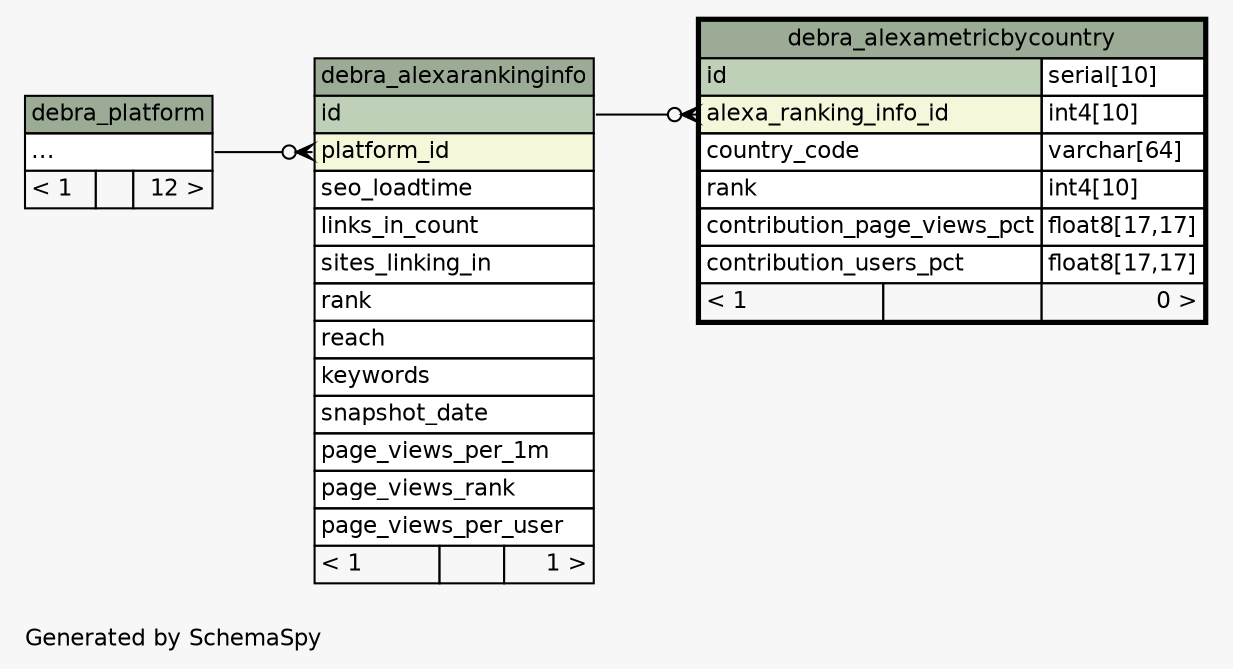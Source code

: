 // dot 2.36.0 on Linux 3.17.0-rc4-a1
// SchemaSpy rev 590
digraph "twoDegreesRelationshipsDiagram" {
  graph [
    rankdir="RL"
    bgcolor="#f7f7f7"
    label="\nGenerated by SchemaSpy"
    labeljust="l"
    nodesep="0.18"
    ranksep="0.46"
    fontname="Helvetica"
    fontsize="11"
  ];
  node [
    fontname="Helvetica"
    fontsize="11"
    shape="plaintext"
  ];
  edge [
    arrowsize="0.8"
  ];
  "debra_alexametricbycountry":"alexa_ranking_info_id":w -> "debra_alexarankinginfo":"id":e [arrowhead=none dir=back arrowtail=crowodot];
  "debra_alexarankinginfo":"platform_id":w -> "debra_platform":"elipses":e [arrowhead=none dir=back arrowtail=crowodot];
  "debra_alexametricbycountry" [
    label=<
    <TABLE BORDER="2" CELLBORDER="1" CELLSPACING="0" BGCOLOR="#ffffff">
      <TR><TD COLSPAN="3" BGCOLOR="#9bab96" ALIGN="CENTER">debra_alexametricbycountry</TD></TR>
      <TR><TD PORT="id" COLSPAN="2" BGCOLOR="#bed1b8" ALIGN="LEFT">id</TD><TD PORT="id.type" ALIGN="LEFT">serial[10]</TD></TR>
      <TR><TD PORT="alexa_ranking_info_id" COLSPAN="2" BGCOLOR="#f4f7da" ALIGN="LEFT">alexa_ranking_info_id</TD><TD PORT="alexa_ranking_info_id.type" ALIGN="LEFT">int4[10]</TD></TR>
      <TR><TD PORT="country_code" COLSPAN="2" ALIGN="LEFT">country_code</TD><TD PORT="country_code.type" ALIGN="LEFT">varchar[64]</TD></TR>
      <TR><TD PORT="rank" COLSPAN="2" ALIGN="LEFT">rank</TD><TD PORT="rank.type" ALIGN="LEFT">int4[10]</TD></TR>
      <TR><TD PORT="contribution_page_views_pct" COLSPAN="2" ALIGN="LEFT">contribution_page_views_pct</TD><TD PORT="contribution_page_views_pct.type" ALIGN="LEFT">float8[17,17]</TD></TR>
      <TR><TD PORT="contribution_users_pct" COLSPAN="2" ALIGN="LEFT">contribution_users_pct</TD><TD PORT="contribution_users_pct.type" ALIGN="LEFT">float8[17,17]</TD></TR>
      <TR><TD ALIGN="LEFT" BGCOLOR="#f7f7f7">&lt; 1</TD><TD ALIGN="RIGHT" BGCOLOR="#f7f7f7">  </TD><TD ALIGN="RIGHT" BGCOLOR="#f7f7f7">0 &gt;</TD></TR>
    </TABLE>>
    URL="debra_alexametricbycountry.html"
    tooltip="debra_alexametricbycountry"
  ];
  "debra_alexarankinginfo" [
    label=<
    <TABLE BORDER="0" CELLBORDER="1" CELLSPACING="0" BGCOLOR="#ffffff">
      <TR><TD COLSPAN="3" BGCOLOR="#9bab96" ALIGN="CENTER">debra_alexarankinginfo</TD></TR>
      <TR><TD PORT="id" COLSPAN="3" BGCOLOR="#bed1b8" ALIGN="LEFT">id</TD></TR>
      <TR><TD PORT="platform_id" COLSPAN="3" BGCOLOR="#f4f7da" ALIGN="LEFT">platform_id</TD></TR>
      <TR><TD PORT="seo_loadtime" COLSPAN="3" ALIGN="LEFT">seo_loadtime</TD></TR>
      <TR><TD PORT="links_in_count" COLSPAN="3" ALIGN="LEFT">links_in_count</TD></TR>
      <TR><TD PORT="sites_linking_in" COLSPAN="3" ALIGN="LEFT">sites_linking_in</TD></TR>
      <TR><TD PORT="rank" COLSPAN="3" ALIGN="LEFT">rank</TD></TR>
      <TR><TD PORT="reach" COLSPAN="3" ALIGN="LEFT">reach</TD></TR>
      <TR><TD PORT="keywords" COLSPAN="3" ALIGN="LEFT">keywords</TD></TR>
      <TR><TD PORT="snapshot_date" COLSPAN="3" ALIGN="LEFT">snapshot_date</TD></TR>
      <TR><TD PORT="page_views_per_1m" COLSPAN="3" ALIGN="LEFT">page_views_per_1m</TD></TR>
      <TR><TD PORT="page_views_rank" COLSPAN="3" ALIGN="LEFT">page_views_rank</TD></TR>
      <TR><TD PORT="page_views_per_user" COLSPAN="3" ALIGN="LEFT">page_views_per_user</TD></TR>
      <TR><TD ALIGN="LEFT" BGCOLOR="#f7f7f7">&lt; 1</TD><TD ALIGN="RIGHT" BGCOLOR="#f7f7f7">  </TD><TD ALIGN="RIGHT" BGCOLOR="#f7f7f7">1 &gt;</TD></TR>
    </TABLE>>
    URL="debra_alexarankinginfo.html"
    tooltip="debra_alexarankinginfo"
  ];
  "debra_platform" [
    label=<
    <TABLE BORDER="0" CELLBORDER="1" CELLSPACING="0" BGCOLOR="#ffffff">
      <TR><TD COLSPAN="3" BGCOLOR="#9bab96" ALIGN="CENTER">debra_platform</TD></TR>
      <TR><TD PORT="elipses" COLSPAN="3" ALIGN="LEFT">...</TD></TR>
      <TR><TD ALIGN="LEFT" BGCOLOR="#f7f7f7">&lt; 1</TD><TD ALIGN="RIGHT" BGCOLOR="#f7f7f7">  </TD><TD ALIGN="RIGHT" BGCOLOR="#f7f7f7">12 &gt;</TD></TR>
    </TABLE>>
    URL="debra_platform.html"
    tooltip="debra_platform"
  ];
}
